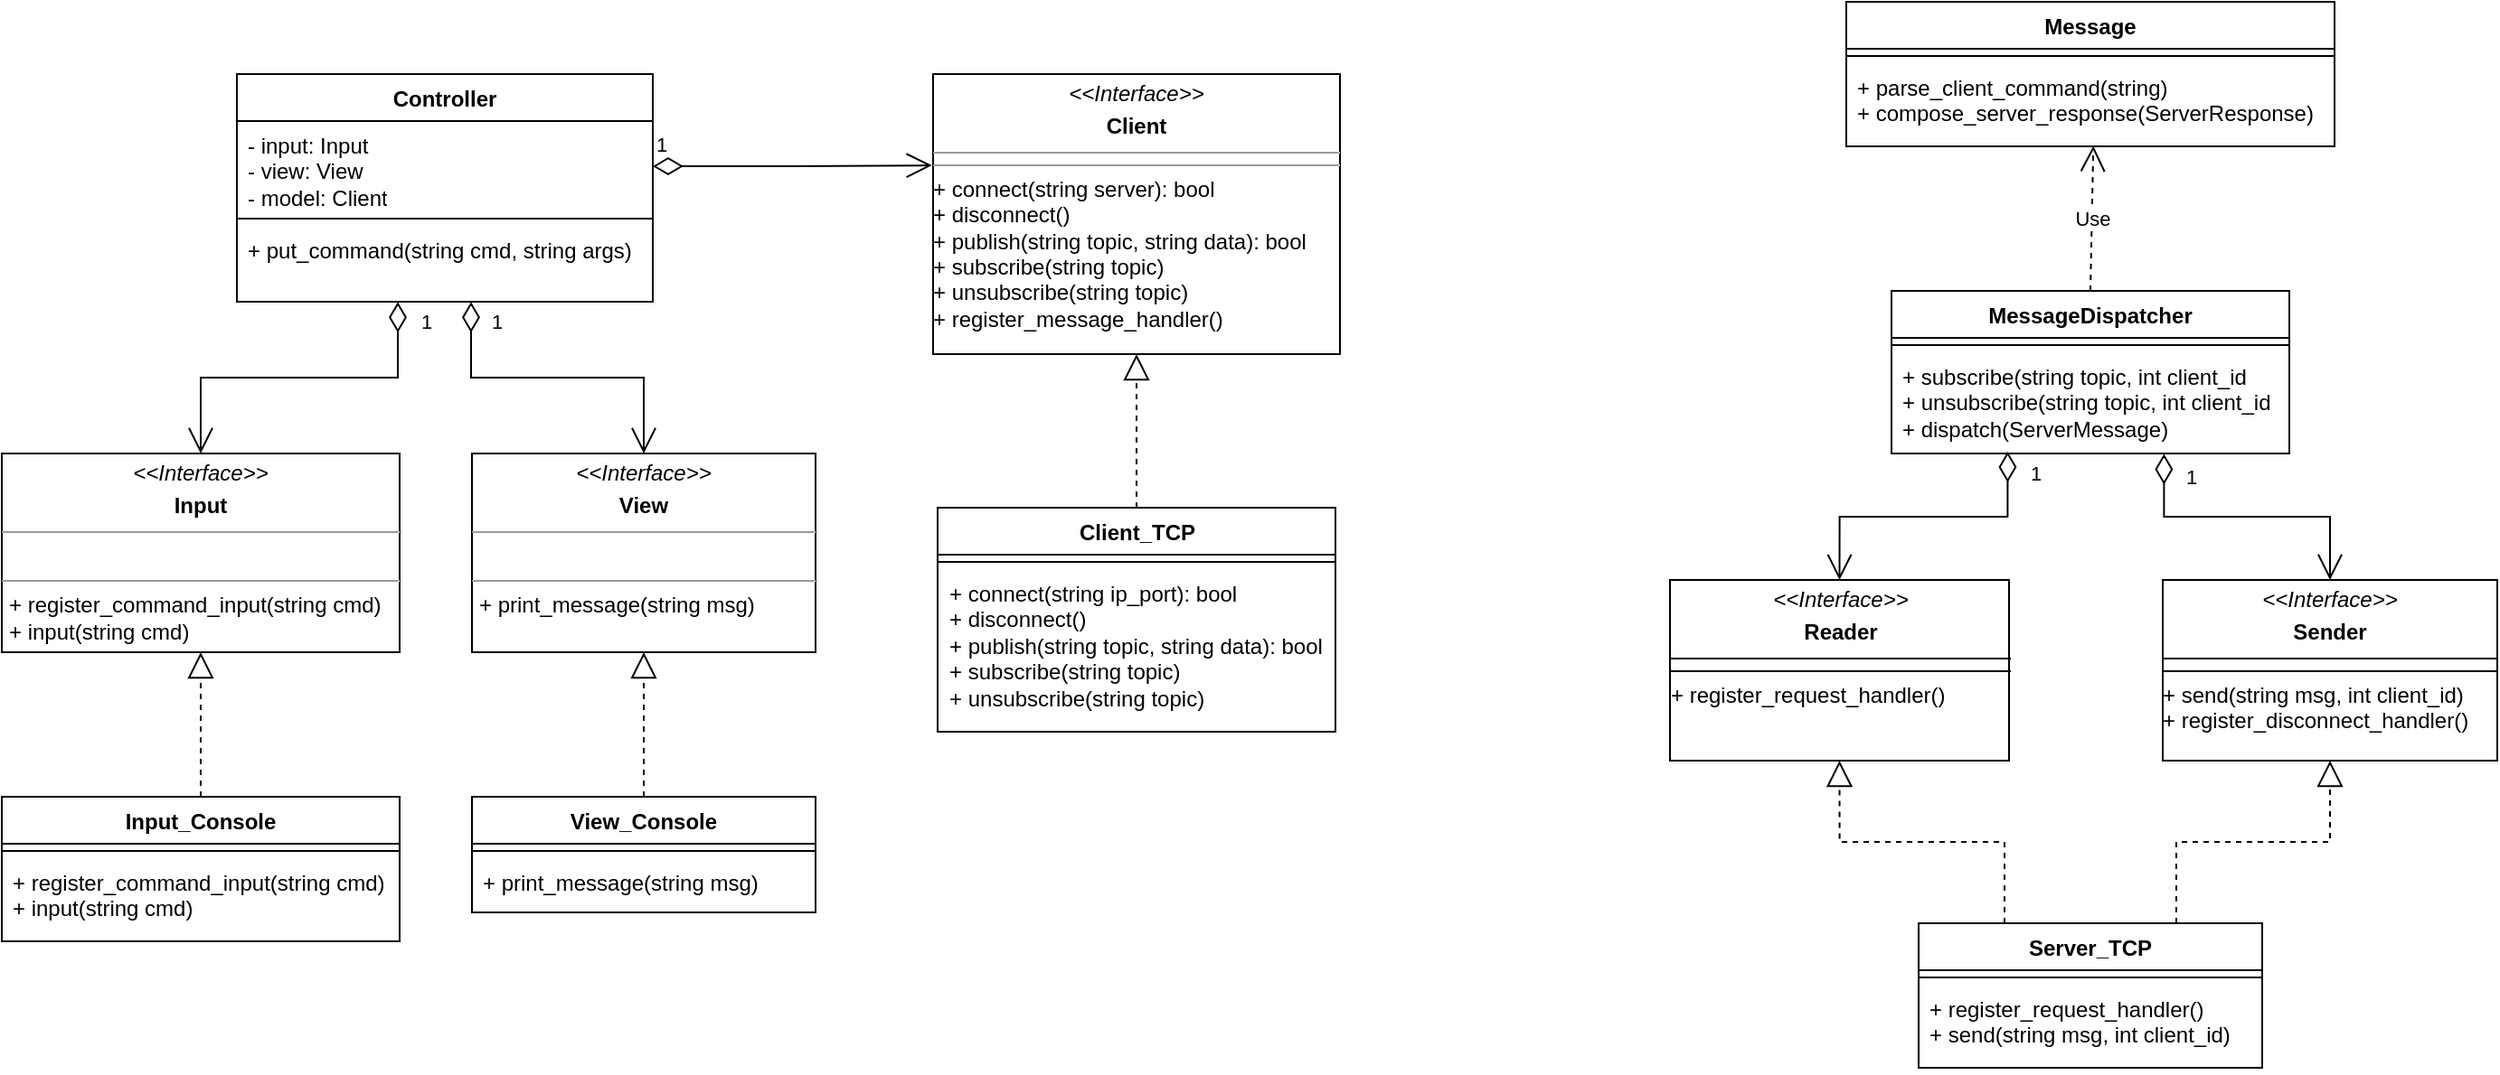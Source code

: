 <mxfile version="24.4.2" type="github">
  <diagram name="Page-1" id="rCE302cR7eqnBrTXKjsG">
    <mxGraphModel dx="1391" dy="559" grid="1" gridSize="10" guides="1" tooltips="1" connect="1" arrows="1" fold="1" page="0" pageScale="1" pageWidth="827" pageHeight="1169" math="0" shadow="0">
      <root>
        <mxCell id="0" />
        <mxCell id="1" parent="0" />
        <mxCell id="t0BfIKn-clQb2jmzlYE0-3" value="&lt;p style=&quot;margin:0px;margin-top:4px;text-align:center;&quot;&gt;&lt;i&gt;&amp;lt;&amp;lt;Interface&amp;gt;&amp;gt;&lt;/i&gt;&lt;/p&gt;&lt;p style=&quot;margin:0px;margin-top:4px;text-align:center;&quot;&gt;&lt;b&gt;Client&lt;/b&gt;&lt;br&gt;&lt;/p&gt;&lt;hr size=&quot;1&quot;&gt;&lt;hr size=&quot;1&quot;&gt;+ connect(string server): bool&lt;br&gt;+ disconnect()&lt;br&gt;+ publish(string topic, string data): bool&lt;br&gt;+ subscribe(string topic)&lt;br&gt;+ unsubscribe(string topic)&lt;br&gt;+ register_message_handler()" style="verticalAlign=top;align=left;overflow=fill;fontSize=12;fontFamily=Helvetica;html=1;whiteSpace=wrap;" parent="1" vertex="1">
          <mxGeometry x="425" y="370" width="225" height="155" as="geometry" />
        </mxCell>
        <mxCell id="t0BfIKn-clQb2jmzlYE0-4" value="Client_TCP" style="swimlane;fontStyle=1;align=center;verticalAlign=top;childLayout=stackLayout;horizontal=1;startSize=26;horizontalStack=0;resizeParent=1;resizeParentMax=0;resizeLast=0;collapsible=1;marginBottom=0;whiteSpace=wrap;html=1;" parent="1" vertex="1">
          <mxGeometry x="427.5" y="610" width="220" height="124" as="geometry" />
        </mxCell>
        <mxCell id="t0BfIKn-clQb2jmzlYE0-6" value="" style="line;strokeWidth=1;fillColor=none;align=left;verticalAlign=middle;spacingTop=-1;spacingLeft=3;spacingRight=3;rotatable=0;labelPosition=right;points=[];portConstraint=eastwest;strokeColor=inherit;" parent="t0BfIKn-clQb2jmzlYE0-4" vertex="1">
          <mxGeometry y="26" width="220" height="8" as="geometry" />
        </mxCell>
        <mxCell id="t0BfIKn-clQb2jmzlYE0-7" value="+ connect(string ip_port): bool&lt;br&gt;+ disconnect()&lt;br&gt;+ publish(string topic, string data): bool&lt;br&gt;+ subscribe(string topic)&lt;br&gt;+ unsubscribe(string topic)" style="text;strokeColor=none;fillColor=none;align=left;verticalAlign=top;spacingLeft=4;spacingRight=4;overflow=hidden;rotatable=0;points=[[0,0.5],[1,0.5]];portConstraint=eastwest;whiteSpace=wrap;html=1;" parent="t0BfIKn-clQb2jmzlYE0-4" vertex="1">
          <mxGeometry y="34" width="220" height="90" as="geometry" />
        </mxCell>
        <mxCell id="t0BfIKn-clQb2jmzlYE0-9" value="" style="endArrow=block;dashed=1;endFill=0;endSize=12;html=1;rounded=0;exitX=0.5;exitY=0;exitDx=0;exitDy=0;entryX=0.5;entryY=1;entryDx=0;entryDy=0;" parent="1" source="t0BfIKn-clQb2jmzlYE0-4" target="t0BfIKn-clQb2jmzlYE0-3" edge="1">
          <mxGeometry width="160" relative="1" as="geometry">
            <mxPoint x="525" y="600" as="sourcePoint" />
            <mxPoint x="685" y="600" as="targetPoint" />
          </mxGeometry>
        </mxCell>
        <mxCell id="t0BfIKn-clQb2jmzlYE0-30" value="1" style="endArrow=open;html=1;endSize=12;startArrow=diamondThin;startSize=14;startFill=0;align=left;verticalAlign=bottom;rounded=0;entryX=0.5;entryY=0;entryDx=0;entryDy=0;exitX=0.563;exitY=1.003;exitDx=0;exitDy=0;exitPerimeter=0;edgeStyle=orthogonalEdgeStyle;" parent="1" source="t0BfIKn-clQb2jmzlYE0-36" target="t0BfIKn-clQb2jmzlYE0-45" edge="1">
          <mxGeometry x="-0.785" y="10" relative="1" as="geometry">
            <mxPoint x="230" y="510" as="sourcePoint" />
            <mxPoint x="215" y="560" as="targetPoint" />
            <mxPoint as="offset" />
          </mxGeometry>
        </mxCell>
        <mxCell id="t0BfIKn-clQb2jmzlYE0-33" value="&lt;b&gt;Controller&lt;/b&gt;" style="swimlane;fontStyle=1;align=center;verticalAlign=top;childLayout=stackLayout;horizontal=1;startSize=26;horizontalStack=0;resizeParent=1;resizeParentMax=0;resizeLast=0;collapsible=1;marginBottom=0;whiteSpace=wrap;html=1;" parent="1" vertex="1">
          <mxGeometry x="40" y="370" width="230" height="126" as="geometry" />
        </mxCell>
        <mxCell id="t0BfIKn-clQb2jmzlYE0-34" value="&lt;div&gt;- input: Input&lt;br&gt;&lt;/div&gt;&lt;div&gt;- view: View&lt;/div&gt;&lt;div&gt;- model: Client&lt;/div&gt;" style="text;strokeColor=none;fillColor=none;align=left;verticalAlign=top;spacingLeft=4;spacingRight=4;overflow=hidden;rotatable=0;points=[[0,0.5],[1,0.5]];portConstraint=eastwest;whiteSpace=wrap;html=1;" parent="t0BfIKn-clQb2jmzlYE0-33" vertex="1">
          <mxGeometry y="26" width="230" height="50" as="geometry" />
        </mxCell>
        <mxCell id="t0BfIKn-clQb2jmzlYE0-35" value="" style="line;strokeWidth=1;fillColor=none;align=left;verticalAlign=middle;spacingTop=-1;spacingLeft=3;spacingRight=3;rotatable=0;labelPosition=right;points=[];portConstraint=eastwest;strokeColor=inherit;" parent="t0BfIKn-clQb2jmzlYE0-33" vertex="1">
          <mxGeometry y="76" width="230" height="8" as="geometry" />
        </mxCell>
        <mxCell id="t0BfIKn-clQb2jmzlYE0-36" value="+ put_command(string cmd, string args)&lt;br&gt;" style="text;strokeColor=none;fillColor=none;align=left;verticalAlign=top;spacingLeft=4;spacingRight=4;overflow=hidden;rotatable=0;points=[[0,0.5],[1,0.5]];portConstraint=eastwest;whiteSpace=wrap;html=1;" parent="t0BfIKn-clQb2jmzlYE0-33" vertex="1">
          <mxGeometry y="84" width="230" height="42" as="geometry" />
        </mxCell>
        <mxCell id="t0BfIKn-clQb2jmzlYE0-37" value="1" style="endArrow=open;html=1;endSize=12;startArrow=diamondThin;startSize=14;startFill=0;edgeStyle=orthogonalEdgeStyle;align=left;verticalAlign=bottom;rounded=0;exitX=1;exitY=0.5;exitDx=0;exitDy=0;entryX=-0.003;entryY=0.326;entryDx=0;entryDy=0;entryPerimeter=0;" parent="1" source="t0BfIKn-clQb2jmzlYE0-34" target="t0BfIKn-clQb2jmzlYE0-3" edge="1">
          <mxGeometry x="-1" y="3" relative="1" as="geometry">
            <mxPoint x="290" y="300" as="sourcePoint" />
            <mxPoint x="450" y="300" as="targetPoint" />
          </mxGeometry>
        </mxCell>
        <mxCell id="t0BfIKn-clQb2jmzlYE0-40" value="View_Console" style="swimlane;fontStyle=1;align=center;verticalAlign=top;childLayout=stackLayout;horizontal=1;startSize=26;horizontalStack=0;resizeParent=1;resizeParentMax=0;resizeLast=0;collapsible=1;marginBottom=0;whiteSpace=wrap;html=1;" parent="1" vertex="1">
          <mxGeometry x="170" y="770" width="190" height="64" as="geometry" />
        </mxCell>
        <mxCell id="t0BfIKn-clQb2jmzlYE0-42" value="" style="line;strokeWidth=1;fillColor=none;align=left;verticalAlign=middle;spacingTop=-1;spacingLeft=3;spacingRight=3;rotatable=0;labelPosition=right;points=[];portConstraint=eastwest;strokeColor=inherit;" parent="t0BfIKn-clQb2jmzlYE0-40" vertex="1">
          <mxGeometry y="26" width="190" height="8" as="geometry" />
        </mxCell>
        <mxCell id="t0BfIKn-clQb2jmzlYE0-43" value="+ print_message(string msg)" style="text;strokeColor=none;fillColor=none;align=left;verticalAlign=top;spacingLeft=4;spacingRight=4;overflow=hidden;rotatable=0;points=[[0,0.5],[1,0.5]];portConstraint=eastwest;whiteSpace=wrap;html=1;" parent="t0BfIKn-clQb2jmzlYE0-40" vertex="1">
          <mxGeometry y="34" width="190" height="30" as="geometry" />
        </mxCell>
        <mxCell id="t0BfIKn-clQb2jmzlYE0-45" value="&lt;p style=&quot;margin:0px;margin-top:4px;text-align:center;&quot;&gt;&lt;i&gt;&amp;lt;&amp;lt;Interface&amp;gt;&amp;gt;&lt;/i&gt;&lt;/p&gt;&lt;p style=&quot;margin:0px;margin-top:4px;text-align:center;&quot;&gt;&lt;b&gt;View&lt;/b&gt;&lt;br&gt;&lt;/p&gt;&lt;hr size=&quot;1&quot;&gt;&lt;p style=&quot;margin:0px;margin-left:4px;&quot;&gt;&lt;br&gt;&lt;/p&gt;&lt;hr size=&quot;1&quot;&gt;&lt;p style=&quot;margin:0px;margin-left:4px;&quot;&gt;+ print_message(string msg)&lt;br&gt;&lt;/p&gt;" style="verticalAlign=top;align=left;overflow=fill;fontSize=12;fontFamily=Helvetica;html=1;whiteSpace=wrap;" parent="1" vertex="1">
          <mxGeometry x="170" y="580" width="190" height="110" as="geometry" />
        </mxCell>
        <mxCell id="t0BfIKn-clQb2jmzlYE0-47" value="" style="endArrow=block;dashed=1;endFill=0;endSize=12;html=1;rounded=0;exitX=0.5;exitY=0;exitDx=0;exitDy=0;entryX=0.5;entryY=1;entryDx=0;entryDy=0;" parent="1" source="t0BfIKn-clQb2jmzlYE0-40" target="t0BfIKn-clQb2jmzlYE0-45" edge="1">
          <mxGeometry width="160" relative="1" as="geometry">
            <mxPoint x="400" y="735" as="sourcePoint" />
            <mxPoint x="400" y="650" as="targetPoint" />
          </mxGeometry>
        </mxCell>
        <mxCell id="3bQxxiHyyym6u-vSLi8x-1" value="MessageDispatcher" style="swimlane;fontStyle=1;align=center;verticalAlign=top;childLayout=stackLayout;horizontal=1;startSize=26;horizontalStack=0;resizeParent=1;resizeParentMax=0;resizeLast=0;collapsible=1;marginBottom=0;whiteSpace=wrap;html=1;" vertex="1" parent="1">
          <mxGeometry x="955" y="490" width="220" height="90" as="geometry" />
        </mxCell>
        <mxCell id="3bQxxiHyyym6u-vSLi8x-3" value="" style="line;strokeWidth=1;fillColor=none;align=left;verticalAlign=middle;spacingTop=-1;spacingLeft=3;spacingRight=3;rotatable=0;labelPosition=right;points=[];portConstraint=eastwest;strokeColor=inherit;" vertex="1" parent="3bQxxiHyyym6u-vSLi8x-1">
          <mxGeometry y="26" width="220" height="8" as="geometry" />
        </mxCell>
        <mxCell id="3bQxxiHyyym6u-vSLi8x-4" value="&lt;div&gt;+ subscribe(string topic, int client_id&lt;/div&gt;&lt;div&gt;+ unsubscribe(string topic, int client_id&lt;br&gt;&lt;/div&gt;&lt;div&gt;+ dispatch(ServerMessage)&lt;br&gt;&lt;/div&gt;" style="text;strokeColor=none;fillColor=none;align=left;verticalAlign=top;spacingLeft=4;spacingRight=4;overflow=hidden;rotatable=0;points=[[0,0.5],[1,0.5]];portConstraint=eastwest;whiteSpace=wrap;html=1;" vertex="1" parent="3bQxxiHyyym6u-vSLi8x-1">
          <mxGeometry y="34" width="220" height="56" as="geometry" />
        </mxCell>
        <mxCell id="3bQxxiHyyym6u-vSLi8x-5" value="&lt;p style=&quot;margin:0px;margin-top:4px;text-align:center;&quot;&gt;&lt;i&gt;&amp;lt;&amp;lt;Interface&amp;gt;&amp;gt;&lt;/i&gt;&lt;/p&gt;&lt;p style=&quot;margin:0px;margin-top:4px;text-align:center;&quot;&gt;&lt;b&gt;Sender&lt;/b&gt;&lt;br&gt;&lt;/p&gt;&lt;hr size=&quot;1&quot; style=&quot;border-style:solid;&quot;&gt;&lt;hr size=&quot;1&quot; style=&quot;border-style:solid;&quot;&gt;&lt;div&gt;+ send(string msg, int client_id)&lt;/div&gt;&lt;div&gt;+ register_disconnect_handler()&lt;/div&gt;" style="verticalAlign=top;align=left;overflow=fill;html=1;whiteSpace=wrap;" vertex="1" parent="1">
          <mxGeometry x="1105" y="650" width="185" height="100" as="geometry" />
        </mxCell>
        <mxCell id="3bQxxiHyyym6u-vSLi8x-9" value="" style="endArrow=block;dashed=1;endFill=0;endSize=12;html=1;rounded=0;exitX=0.75;exitY=0;exitDx=0;exitDy=0;entryX=0.5;entryY=1;entryDx=0;entryDy=0;edgeStyle=orthogonalEdgeStyle;" edge="1" parent="1" source="3bQxxiHyyym6u-vSLi8x-34" target="3bQxxiHyyym6u-vSLi8x-5">
          <mxGeometry width="160" relative="1" as="geometry">
            <mxPoint x="1290" y="690" as="sourcePoint" />
            <mxPoint x="1450" y="690" as="targetPoint" />
          </mxGeometry>
        </mxCell>
        <mxCell id="3bQxxiHyyym6u-vSLi8x-10" value="1" style="endArrow=open;html=1;endSize=12;startArrow=diamondThin;startSize=14;startFill=0;edgeStyle=orthogonalEdgeStyle;align=left;verticalAlign=bottom;rounded=0;exitX=0.685;exitY=1.004;exitDx=0;exitDy=0;exitPerimeter=0;entryX=0.5;entryY=0;entryDx=0;entryDy=0;" edge="1" parent="1" source="3bQxxiHyyym6u-vSLi8x-4" target="3bQxxiHyyym6u-vSLi8x-5">
          <mxGeometry x="-0.438" y="13" relative="1" as="geometry">
            <mxPoint x="1210" y="610" as="sourcePoint" />
            <mxPoint x="1450" y="690" as="targetPoint" />
            <mxPoint as="offset" />
          </mxGeometry>
        </mxCell>
        <mxCell id="3bQxxiHyyym6u-vSLi8x-11" value="Message" style="swimlane;fontStyle=1;align=center;verticalAlign=top;childLayout=stackLayout;horizontal=1;startSize=26;horizontalStack=0;resizeParent=1;resizeParentMax=0;resizeLast=0;collapsible=1;marginBottom=0;whiteSpace=wrap;html=1;" vertex="1" parent="1">
          <mxGeometry x="930" y="330" width="270" height="80" as="geometry" />
        </mxCell>
        <mxCell id="3bQxxiHyyym6u-vSLi8x-13" value="" style="line;strokeWidth=1;fillColor=none;align=left;verticalAlign=middle;spacingTop=-1;spacingLeft=3;spacingRight=3;rotatable=0;labelPosition=right;points=[];portConstraint=eastwest;strokeColor=inherit;" vertex="1" parent="3bQxxiHyyym6u-vSLi8x-11">
          <mxGeometry y="26" width="270" height="8" as="geometry" />
        </mxCell>
        <mxCell id="3bQxxiHyyym6u-vSLi8x-14" value="&lt;div&gt;+ parse_client_command(string)&lt;/div&gt;&lt;div&gt;+ compose_server_response(ServerResponse)&lt;br&gt;&lt;/div&gt;" style="text;strokeColor=none;fillColor=none;align=left;verticalAlign=top;spacingLeft=4;spacingRight=4;overflow=hidden;rotatable=0;points=[[0,0.5],[1,0.5]];portConstraint=eastwest;whiteSpace=wrap;html=1;" vertex="1" parent="3bQxxiHyyym6u-vSLi8x-11">
          <mxGeometry y="34" width="270" height="46" as="geometry" />
        </mxCell>
        <mxCell id="3bQxxiHyyym6u-vSLi8x-21" value="Use" style="endArrow=open;endSize=12;dashed=1;html=1;rounded=0;exitX=0.5;exitY=0;exitDx=0;exitDy=0;entryX=0.506;entryY=0.995;entryDx=0;entryDy=0;entryPerimeter=0;" edge="1" parent="1" source="3bQxxiHyyym6u-vSLi8x-1" target="3bQxxiHyyym6u-vSLi8x-14">
          <mxGeometry width="160" relative="1" as="geometry">
            <mxPoint x="837.5" y="363" as="sourcePoint" />
            <mxPoint x="940.5" y="364" as="targetPoint" />
          </mxGeometry>
        </mxCell>
        <mxCell id="3bQxxiHyyym6u-vSLi8x-30" value="&lt;p style=&quot;margin:0px;margin-top:4px;text-align:center;&quot;&gt;&lt;i&gt;&amp;lt;&amp;lt;Interface&amp;gt;&amp;gt;&lt;/i&gt;&lt;/p&gt;&lt;p style=&quot;margin:0px;margin-top:4px;text-align:center;&quot;&gt;&lt;b&gt;Input&lt;/b&gt;&lt;br&gt;&lt;/p&gt;&lt;hr size=&quot;1&quot;&gt;&lt;p style=&quot;margin:0px;margin-left:4px;&quot;&gt;&lt;br&gt;&lt;/p&gt;&lt;hr size=&quot;1&quot;&gt;&lt;p style=&quot;margin:0px;margin-left:4px;&quot;&gt;+ register_command_input(string cmd)&lt;/p&gt;&lt;p style=&quot;margin:0px;margin-left:4px;&quot;&gt;+ input(string cmd)&lt;br&gt;&lt;/p&gt;" style="verticalAlign=top;align=left;overflow=fill;fontSize=12;fontFamily=Helvetica;html=1;whiteSpace=wrap;" vertex="1" parent="1">
          <mxGeometry x="-90" y="580" width="220" height="110" as="geometry" />
        </mxCell>
        <mxCell id="3bQxxiHyyym6u-vSLi8x-31" value="" style="endArrow=block;dashed=1;endFill=0;endSize=12;html=1;rounded=0;entryX=0.5;entryY=1;entryDx=0;entryDy=0;exitX=0.5;exitY=0;exitDx=0;exitDy=0;" edge="1" parent="1" source="3bQxxiHyyym6u-vSLi8x-43" target="3bQxxiHyyym6u-vSLi8x-30">
          <mxGeometry width="160" relative="1" as="geometry">
            <mxPoint x="50" y="750" as="sourcePoint" />
            <mxPoint x="440" y="660" as="targetPoint" />
          </mxGeometry>
        </mxCell>
        <mxCell id="3bQxxiHyyym6u-vSLi8x-32" value="1" style="endArrow=open;html=1;endSize=12;startArrow=diamondThin;startSize=14;startFill=0;edgeStyle=orthogonalEdgeStyle;align=left;verticalAlign=bottom;rounded=0;exitX=0.387;exitY=1.003;exitDx=0;exitDy=0;exitPerimeter=0;entryX=0.5;entryY=0;entryDx=0;entryDy=0;" edge="1" parent="1" source="t0BfIKn-clQb2jmzlYE0-36" target="3bQxxiHyyym6u-vSLi8x-30">
          <mxGeometry x="-0.8" y="11" relative="1" as="geometry">
            <mxPoint x="160" y="660" as="sourcePoint" />
            <mxPoint x="320" y="660" as="targetPoint" />
            <mxPoint as="offset" />
          </mxGeometry>
        </mxCell>
        <mxCell id="3bQxxiHyyym6u-vSLi8x-33" value="&lt;p style=&quot;margin:0px;margin-top:4px;text-align:center;&quot;&gt;&lt;i&gt;&amp;lt;&amp;lt;Interface&amp;gt;&amp;gt;&lt;/i&gt;&lt;/p&gt;&lt;p style=&quot;margin:0px;margin-top:4px;text-align:center;&quot;&gt;&lt;b&gt;Reader&lt;/b&gt;&lt;br&gt;&lt;/p&gt;&lt;hr size=&quot;1&quot; style=&quot;border-style:solid;&quot;&gt;&lt;hr size=&quot;1&quot; style=&quot;border-style:solid;&quot;&gt;+ register_request_handler()" style="verticalAlign=top;align=left;overflow=fill;html=1;whiteSpace=wrap;" vertex="1" parent="1">
          <mxGeometry x="832.5" y="650" width="187.5" height="100" as="geometry" />
        </mxCell>
        <mxCell id="3bQxxiHyyym6u-vSLi8x-34" value="Server_TCP" style="swimlane;fontStyle=1;align=center;verticalAlign=top;childLayout=stackLayout;horizontal=1;startSize=26;horizontalStack=0;resizeParent=1;resizeParentMax=0;resizeLast=0;collapsible=1;marginBottom=0;whiteSpace=wrap;html=1;" vertex="1" parent="1">
          <mxGeometry x="970" y="840" width="190" height="80" as="geometry" />
        </mxCell>
        <mxCell id="3bQxxiHyyym6u-vSLi8x-35" value="" style="line;strokeWidth=1;fillColor=none;align=left;verticalAlign=middle;spacingTop=-1;spacingLeft=3;spacingRight=3;rotatable=0;labelPosition=right;points=[];portConstraint=eastwest;strokeColor=inherit;" vertex="1" parent="3bQxxiHyyym6u-vSLi8x-34">
          <mxGeometry y="26" width="190" height="8" as="geometry" />
        </mxCell>
        <mxCell id="3bQxxiHyyym6u-vSLi8x-36" value="&lt;div&gt;+ register_request_handler()&lt;/div&gt;&lt;div&gt;+ send(string msg, int client_id)&lt;/div&gt;" style="text;strokeColor=none;fillColor=none;align=left;verticalAlign=top;spacingLeft=4;spacingRight=4;overflow=hidden;rotatable=0;points=[[0,0.5],[1,0.5]];portConstraint=eastwest;whiteSpace=wrap;html=1;" vertex="1" parent="3bQxxiHyyym6u-vSLi8x-34">
          <mxGeometry y="34" width="190" height="46" as="geometry" />
        </mxCell>
        <mxCell id="3bQxxiHyyym6u-vSLi8x-37" value="" style="endArrow=block;dashed=1;endFill=0;endSize=12;html=1;rounded=0;exitX=0.25;exitY=0;exitDx=0;exitDy=0;entryX=0.5;entryY=1;entryDx=0;entryDy=0;edgeStyle=orthogonalEdgeStyle;" edge="1" parent="1" source="3bQxxiHyyym6u-vSLi8x-34" target="3bQxxiHyyym6u-vSLi8x-33">
          <mxGeometry width="160" relative="1" as="geometry">
            <mxPoint x="1017.5" y="690" as="sourcePoint" />
            <mxPoint x="1177.5" y="690" as="targetPoint" />
          </mxGeometry>
        </mxCell>
        <mxCell id="3bQxxiHyyym6u-vSLi8x-38" value="1" style="endArrow=open;html=1;endSize=12;startArrow=diamondThin;startSize=14;startFill=0;edgeStyle=orthogonalEdgeStyle;align=left;verticalAlign=bottom;rounded=0;exitX=0.292;exitY=0.982;exitDx=0;exitDy=0;exitPerimeter=0;entryX=0.5;entryY=0;entryDx=0;entryDy=0;" edge="1" parent="1" source="3bQxxiHyyym6u-vSLi8x-4" target="3bQxxiHyyym6u-vSLi8x-33">
          <mxGeometry x="-0.746" y="11" relative="1" as="geometry">
            <mxPoint x="1116" y="590" as="sourcePoint" />
            <mxPoint x="1100" y="650" as="targetPoint" />
            <mxPoint as="offset" />
          </mxGeometry>
        </mxCell>
        <mxCell id="3bQxxiHyyym6u-vSLi8x-43" value="Input_Console" style="swimlane;fontStyle=1;align=center;verticalAlign=top;childLayout=stackLayout;horizontal=1;startSize=26;horizontalStack=0;resizeParent=1;resizeParentMax=0;resizeLast=0;collapsible=1;marginBottom=0;whiteSpace=wrap;html=1;" vertex="1" parent="1">
          <mxGeometry x="-90" y="770" width="220" height="80" as="geometry" />
        </mxCell>
        <mxCell id="3bQxxiHyyym6u-vSLi8x-44" value="" style="line;strokeWidth=1;fillColor=none;align=left;verticalAlign=middle;spacingTop=-1;spacingLeft=3;spacingRight=3;rotatable=0;labelPosition=right;points=[];portConstraint=eastwest;strokeColor=inherit;" vertex="1" parent="3bQxxiHyyym6u-vSLi8x-43">
          <mxGeometry y="26" width="220" height="8" as="geometry" />
        </mxCell>
        <mxCell id="3bQxxiHyyym6u-vSLi8x-45" value="&lt;div&gt;+ register_command_input(string cmd)&lt;/div&gt;&lt;div&gt;+ input(string cmd)&lt;/div&gt;" style="text;strokeColor=none;fillColor=none;align=left;verticalAlign=top;spacingLeft=4;spacingRight=4;overflow=hidden;rotatable=0;points=[[0,0.5],[1,0.5]];portConstraint=eastwest;whiteSpace=wrap;html=1;" vertex="1" parent="3bQxxiHyyym6u-vSLi8x-43">
          <mxGeometry y="34" width="220" height="46" as="geometry" />
        </mxCell>
      </root>
    </mxGraphModel>
  </diagram>
</mxfile>
